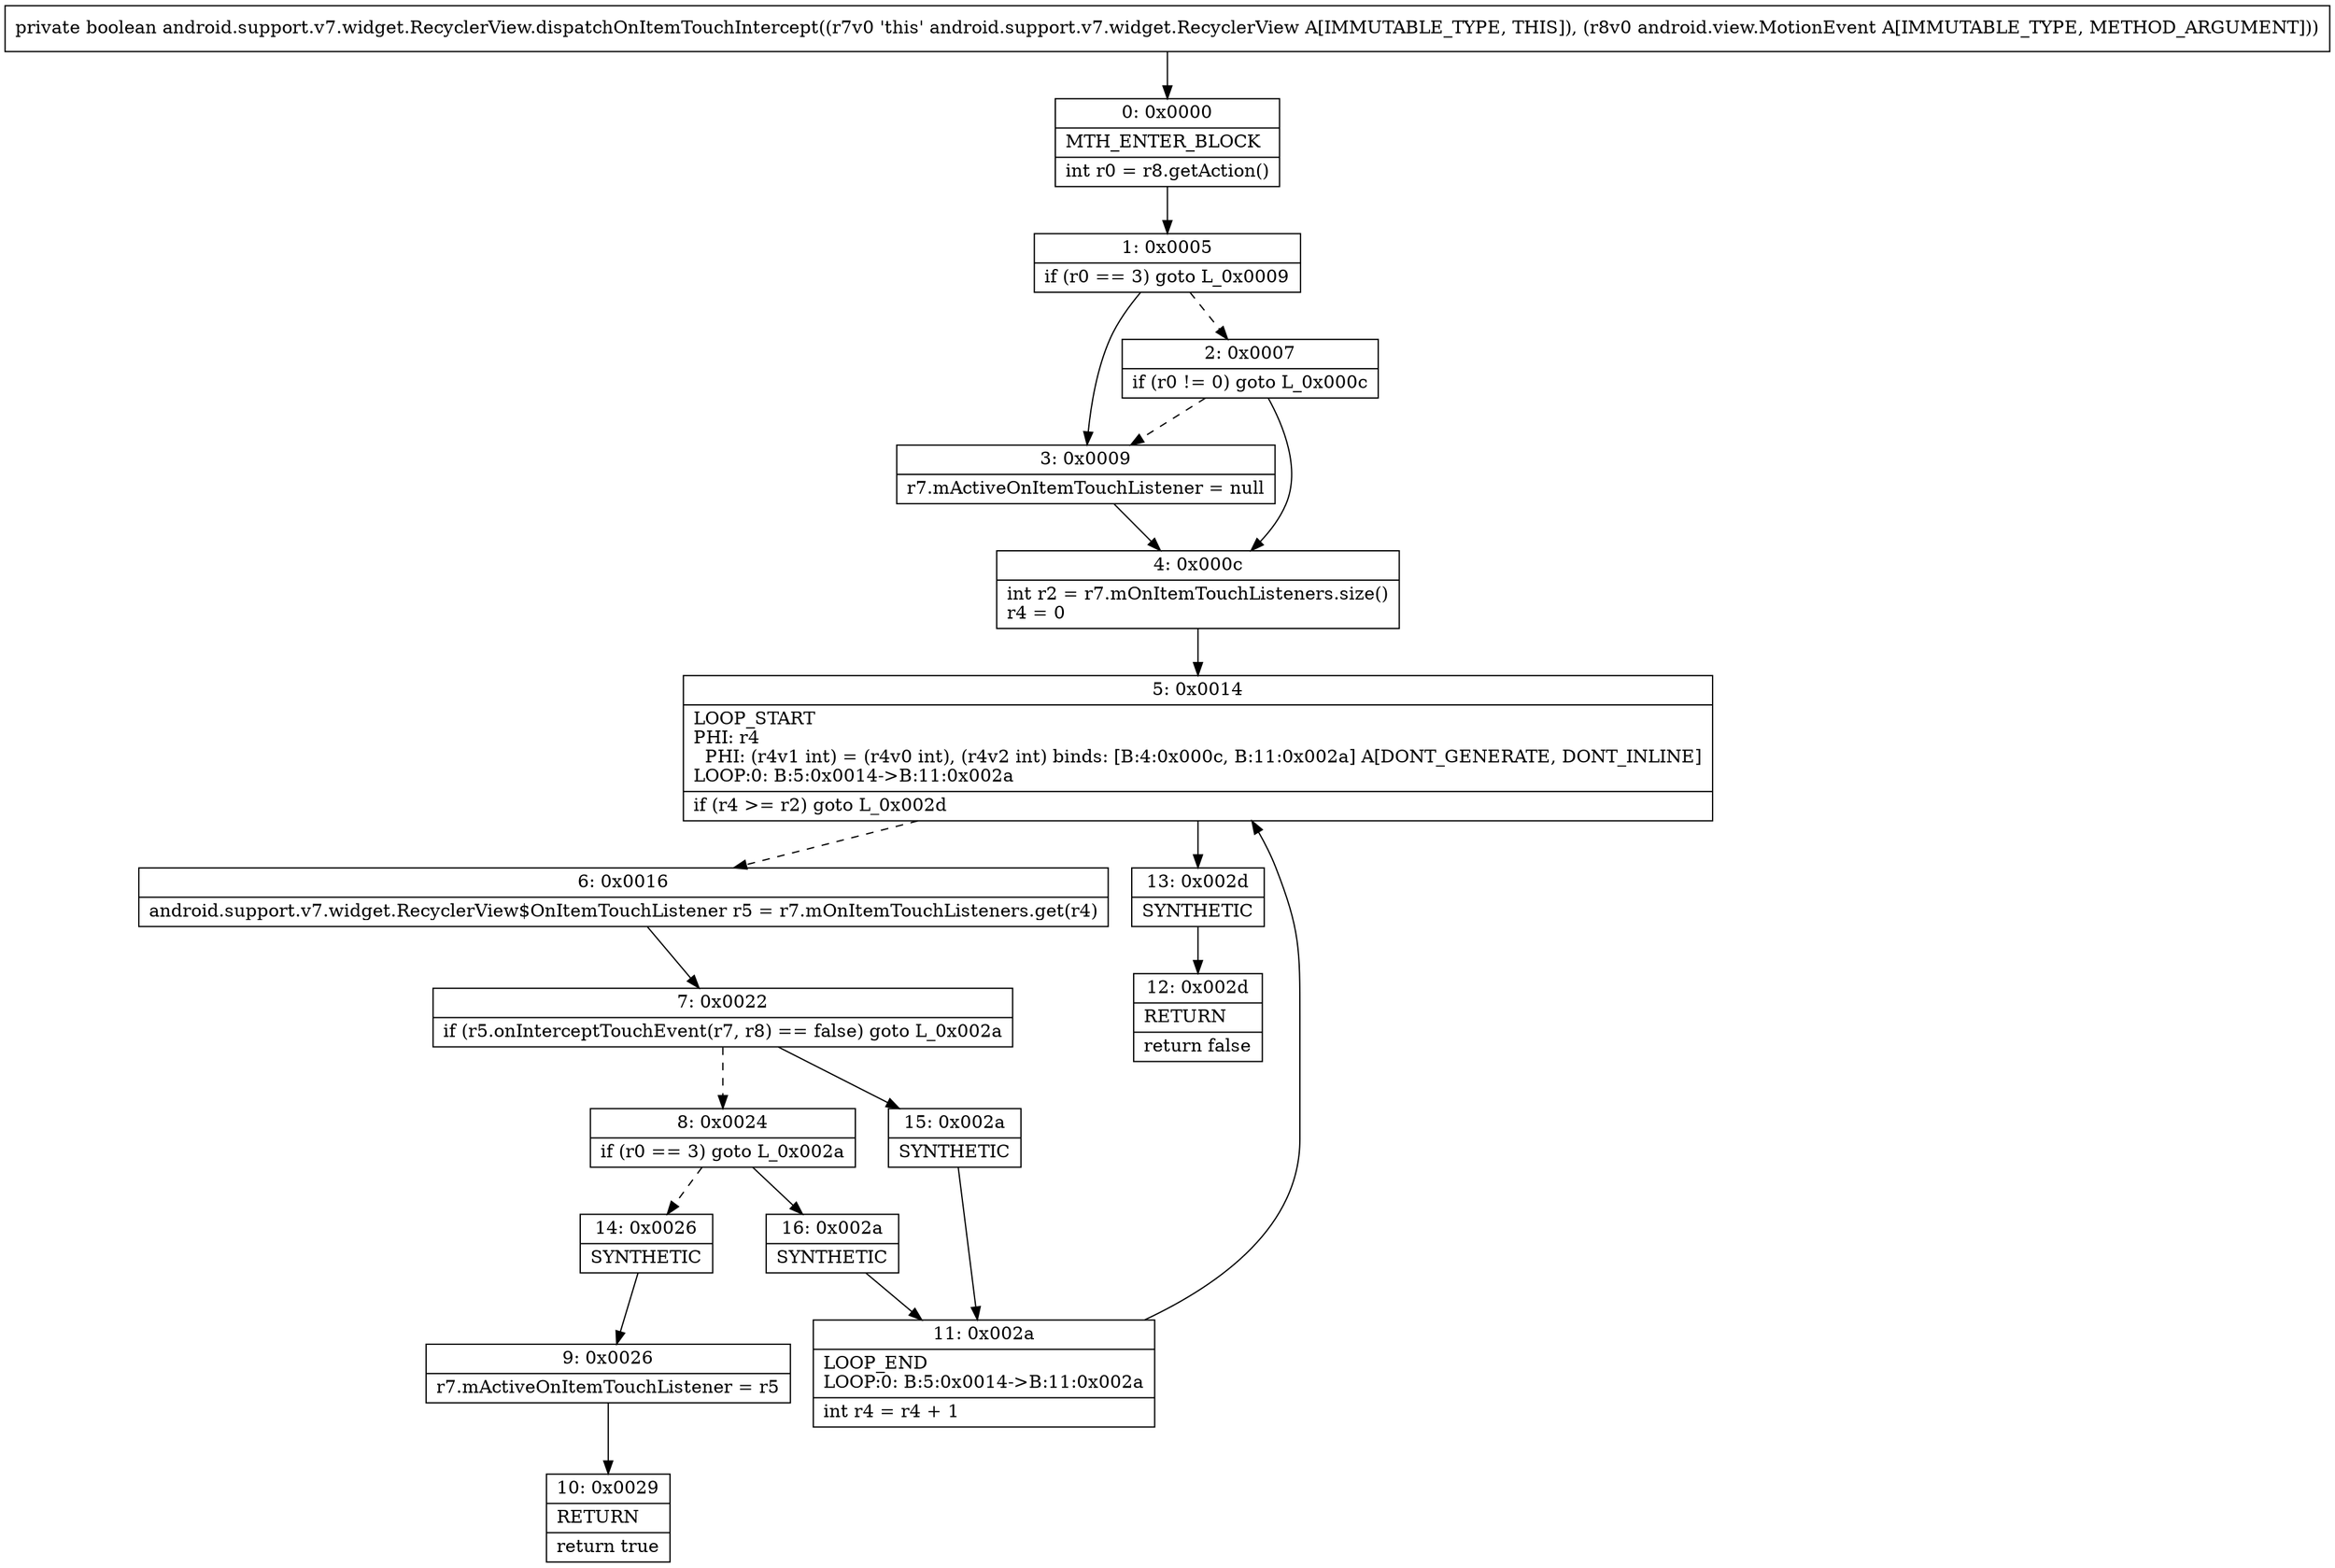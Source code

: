 digraph "CFG forandroid.support.v7.widget.RecyclerView.dispatchOnItemTouchIntercept(Landroid\/view\/MotionEvent;)Z" {
Node_0 [shape=record,label="{0\:\ 0x0000|MTH_ENTER_BLOCK\l|int r0 = r8.getAction()\l}"];
Node_1 [shape=record,label="{1\:\ 0x0005|if (r0 == 3) goto L_0x0009\l}"];
Node_2 [shape=record,label="{2\:\ 0x0007|if (r0 != 0) goto L_0x000c\l}"];
Node_3 [shape=record,label="{3\:\ 0x0009|r7.mActiveOnItemTouchListener = null\l}"];
Node_4 [shape=record,label="{4\:\ 0x000c|int r2 = r7.mOnItemTouchListeners.size()\lr4 = 0\l}"];
Node_5 [shape=record,label="{5\:\ 0x0014|LOOP_START\lPHI: r4 \l  PHI: (r4v1 int) = (r4v0 int), (r4v2 int) binds: [B:4:0x000c, B:11:0x002a] A[DONT_GENERATE, DONT_INLINE]\lLOOP:0: B:5:0x0014\-\>B:11:0x002a\l|if (r4 \>= r2) goto L_0x002d\l}"];
Node_6 [shape=record,label="{6\:\ 0x0016|android.support.v7.widget.RecyclerView$OnItemTouchListener r5 = r7.mOnItemTouchListeners.get(r4)\l}"];
Node_7 [shape=record,label="{7\:\ 0x0022|if (r5.onInterceptTouchEvent(r7, r8) == false) goto L_0x002a\l}"];
Node_8 [shape=record,label="{8\:\ 0x0024|if (r0 == 3) goto L_0x002a\l}"];
Node_9 [shape=record,label="{9\:\ 0x0026|r7.mActiveOnItemTouchListener = r5\l}"];
Node_10 [shape=record,label="{10\:\ 0x0029|RETURN\l|return true\l}"];
Node_11 [shape=record,label="{11\:\ 0x002a|LOOP_END\lLOOP:0: B:5:0x0014\-\>B:11:0x002a\l|int r4 = r4 + 1\l}"];
Node_12 [shape=record,label="{12\:\ 0x002d|RETURN\l|return false\l}"];
Node_13 [shape=record,label="{13\:\ 0x002d|SYNTHETIC\l}"];
Node_14 [shape=record,label="{14\:\ 0x0026|SYNTHETIC\l}"];
Node_15 [shape=record,label="{15\:\ 0x002a|SYNTHETIC\l}"];
Node_16 [shape=record,label="{16\:\ 0x002a|SYNTHETIC\l}"];
MethodNode[shape=record,label="{private boolean android.support.v7.widget.RecyclerView.dispatchOnItemTouchIntercept((r7v0 'this' android.support.v7.widget.RecyclerView A[IMMUTABLE_TYPE, THIS]), (r8v0 android.view.MotionEvent A[IMMUTABLE_TYPE, METHOD_ARGUMENT])) }"];
MethodNode -> Node_0;
Node_0 -> Node_1;
Node_1 -> Node_2[style=dashed];
Node_1 -> Node_3;
Node_2 -> Node_3[style=dashed];
Node_2 -> Node_4;
Node_3 -> Node_4;
Node_4 -> Node_5;
Node_5 -> Node_6[style=dashed];
Node_5 -> Node_13;
Node_6 -> Node_7;
Node_7 -> Node_8[style=dashed];
Node_7 -> Node_15;
Node_8 -> Node_14[style=dashed];
Node_8 -> Node_16;
Node_9 -> Node_10;
Node_11 -> Node_5;
Node_13 -> Node_12;
Node_14 -> Node_9;
Node_15 -> Node_11;
Node_16 -> Node_11;
}

